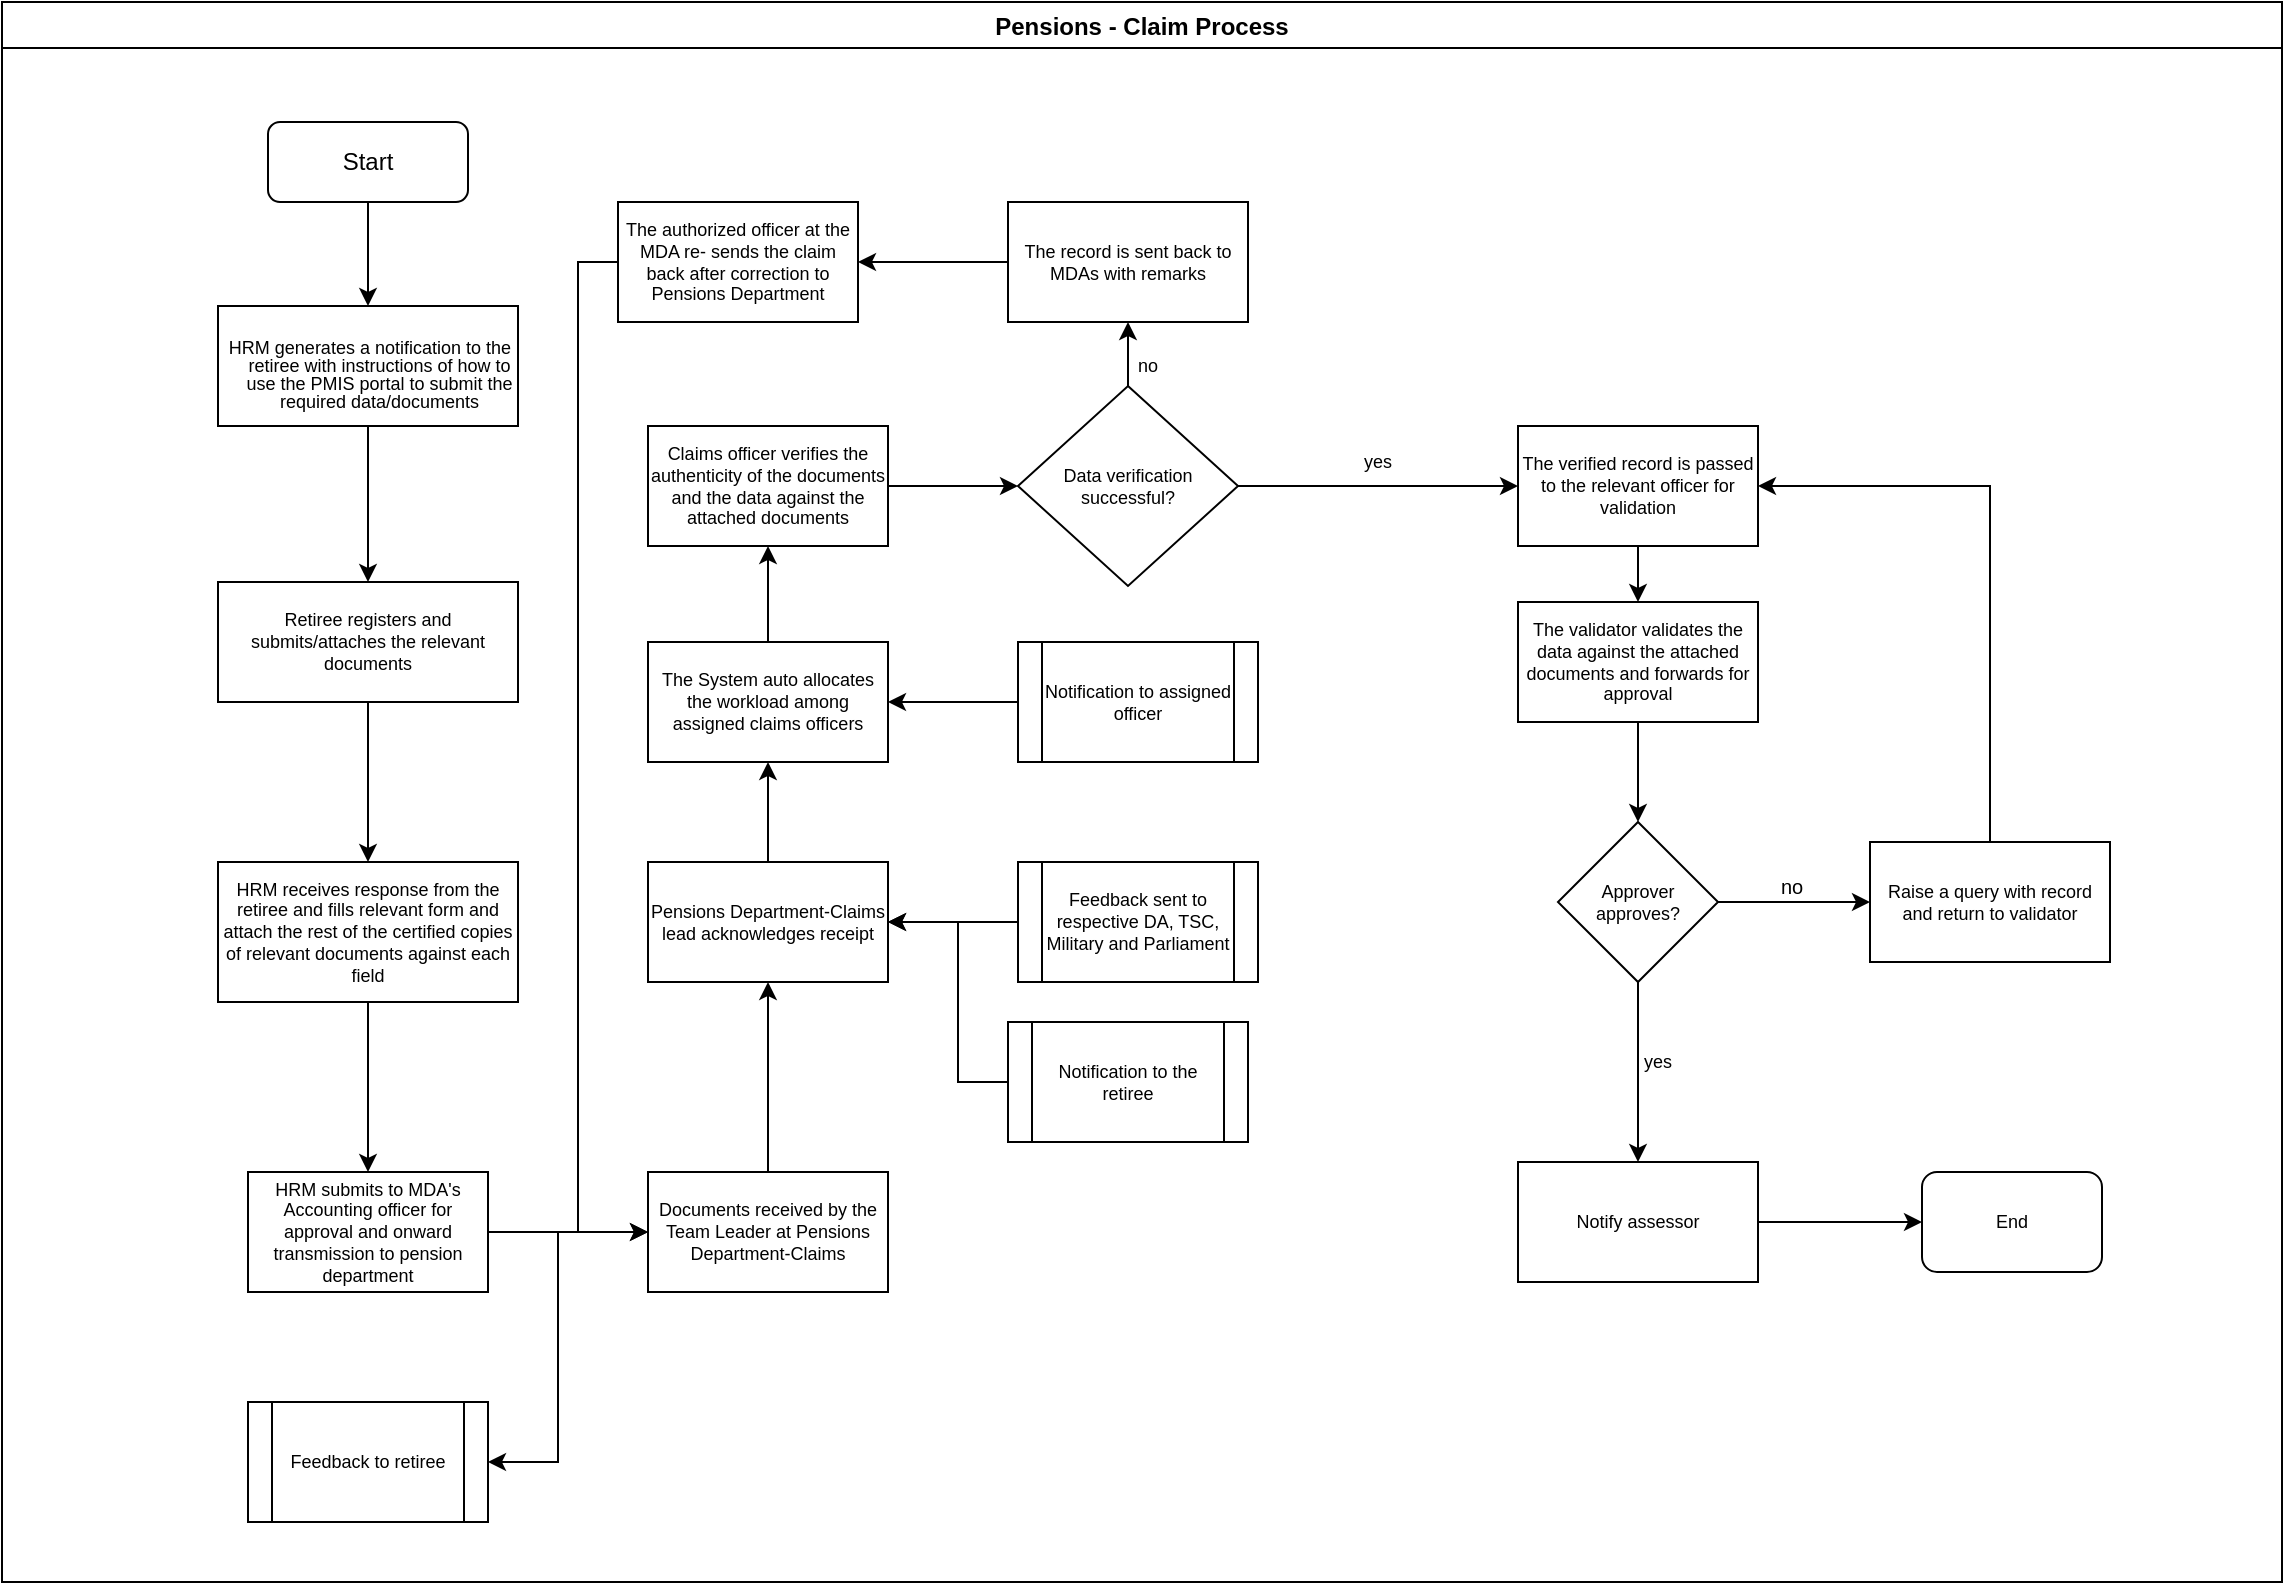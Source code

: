 <mxfile version="13.6.9" type="github">
  <diagram id="S6eaYhO7DILqes8hktr1" name="Page-1">
    <mxGraphModel dx="910" dy="1314" grid="1" gridSize="10" guides="1" tooltips="1" connect="1" arrows="1" fold="1" page="1" pageScale="1" pageWidth="1169" pageHeight="827" math="0" shadow="0">
      <root>
        <mxCell id="0" />
        <mxCell id="1" parent="0" />
        <mxCell id="n_buwFRzEqrQl2vI5yhV-1" value="Pensions - Claim Process" style="swimlane;" parent="1" vertex="1">
          <mxGeometry x="20" y="-10" width="1140" height="790" as="geometry" />
        </mxCell>
        <mxCell id="n_buwFRzEqrQl2vI5yhV-2" value="Start" style="rounded=1;whiteSpace=wrap;html=1;" parent="n_buwFRzEqrQl2vI5yhV-1" vertex="1">
          <mxGeometry x="133" y="60" width="100" height="40" as="geometry" />
        </mxCell>
        <mxCell id="n_buwFRzEqrQl2vI5yhV-3" value="&lt;p style=&quot;margin-left: 0.12in ; text-indent: -0.1in ; margin-bottom: 0in ; line-height: 100% ; font-size: 9px&quot; lang=&quot;en-US&quot;&gt;&lt;font style=&quot;font-size: 9px&quot; face=&quot;Trebuchet MS, Trebuchet MS, sans-serif&quot;&gt;&lt;font style=&quot;font-size: 9px&quot;&gt;HRM generates a notification to the retiree with instructions of how to use the PMIS  portal to submit the required data/documents&lt;/font&gt;&lt;/font&gt;&lt;/p&gt;" style="rounded=0;whiteSpace=wrap;html=1;fontSize=9;" parent="n_buwFRzEqrQl2vI5yhV-1" vertex="1">
          <mxGeometry x="108" y="152" width="150" height="60" as="geometry" />
        </mxCell>
        <mxCell id="n_buwFRzEqrQl2vI5yhV-5" value="" style="edgeStyle=orthogonalEdgeStyle;rounded=0;orthogonalLoop=1;jettySize=auto;html=1;entryX=0.5;entryY=0;entryDx=0;entryDy=0;" parent="n_buwFRzEqrQl2vI5yhV-1" source="n_buwFRzEqrQl2vI5yhV-2" target="n_buwFRzEqrQl2vI5yhV-3" edge="1">
          <mxGeometry relative="1" as="geometry">
            <mxPoint x="178" y="120" as="targetPoint" />
          </mxGeometry>
        </mxCell>
        <mxCell id="n_buwFRzEqrQl2vI5yhV-6" value="Retiree registers and submits/attaches the relevant documents" style="whiteSpace=wrap;html=1;rounded=0;fontSize=9;" parent="n_buwFRzEqrQl2vI5yhV-1" vertex="1">
          <mxGeometry x="108" y="290" width="150" height="60" as="geometry" />
        </mxCell>
        <mxCell id="n_buwFRzEqrQl2vI5yhV-7" value="" style="edgeStyle=orthogonalEdgeStyle;rounded=0;orthogonalLoop=1;jettySize=auto;html=1;fontSize=9;" parent="n_buwFRzEqrQl2vI5yhV-1" source="n_buwFRzEqrQl2vI5yhV-3" target="n_buwFRzEqrQl2vI5yhV-6" edge="1">
          <mxGeometry relative="1" as="geometry" />
        </mxCell>
        <mxCell id="n_buwFRzEqrQl2vI5yhV-17" value="Pensions Department-Claims lead acknowledges receipt" style="whiteSpace=wrap;html=1;rounded=0;fontSize=9;" parent="n_buwFRzEqrQl2vI5yhV-1" vertex="1">
          <mxGeometry x="323" y="430" width="120" height="60" as="geometry" />
        </mxCell>
        <mxCell id="n_buwFRzEqrQl2vI5yhV-19" value="Feedback sent to respective DA, TSC, Military and Parliament" style="shape=process;whiteSpace=wrap;html=1;backgroundOutline=1;fontSize=9;" parent="n_buwFRzEqrQl2vI5yhV-1" vertex="1">
          <mxGeometry x="508" y="430" width="120" height="60" as="geometry" />
        </mxCell>
        <mxCell id="n_buwFRzEqrQl2vI5yhV-21" value="" style="edgeStyle=orthogonalEdgeStyle;rounded=0;orthogonalLoop=1;jettySize=auto;html=1;fontSize=9;entryX=1;entryY=0.5;entryDx=0;entryDy=0;" parent="n_buwFRzEqrQl2vI5yhV-1" source="n_buwFRzEqrQl2vI5yhV-19" target="n_buwFRzEqrQl2vI5yhV-17" edge="1">
          <mxGeometry relative="1" as="geometry">
            <mxPoint x="448" y="460" as="targetPoint" />
          </mxGeometry>
        </mxCell>
        <mxCell id="n_buwFRzEqrQl2vI5yhV-22" value="Feedback to retiree" style="shape=process;whiteSpace=wrap;html=1;backgroundOutline=1;fontSize=9;" parent="n_buwFRzEqrQl2vI5yhV-1" vertex="1">
          <mxGeometry x="123" y="700" width="120" height="60" as="geometry" />
        </mxCell>
        <mxCell id="n_buwFRzEqrQl2vI5yhV-26" value="Notification to assigned officer" style="shape=process;whiteSpace=wrap;html=1;backgroundOutline=1;fontSize=9;" parent="n_buwFRzEqrQl2vI5yhV-1" vertex="1">
          <mxGeometry x="508" y="320" width="120" height="60" as="geometry" />
        </mxCell>
        <mxCell id="n_buwFRzEqrQl2vI5yhV-28" value="Notification to the retiree" style="shape=process;whiteSpace=wrap;html=1;backgroundOutline=1;fontSize=9;" parent="n_buwFRzEqrQl2vI5yhV-1" vertex="1">
          <mxGeometry x="503" y="510" width="120" height="60" as="geometry" />
        </mxCell>
        <mxCell id="n_buwFRzEqrQl2vI5yhV-30" value="" style="edgeStyle=orthogonalEdgeStyle;rounded=0;orthogonalLoop=1;jettySize=auto;html=1;fontSize=9;entryX=1;entryY=0.5;entryDx=0;entryDy=0;" parent="n_buwFRzEqrQl2vI5yhV-1" source="n_buwFRzEqrQl2vI5yhV-28" target="n_buwFRzEqrQl2vI5yhV-17" edge="1">
          <mxGeometry relative="1" as="geometry">
            <mxPoint x="423" y="540" as="targetPoint" />
            <Array as="points">
              <mxPoint x="478" y="540" />
              <mxPoint x="478" y="460" />
            </Array>
          </mxGeometry>
        </mxCell>
        <mxCell id="n_buwFRzEqrQl2vI5yhV-35" value="The verified record is passed to the relevant officer for validation" style="whiteSpace=wrap;html=1;rounded=0;fontSize=9;" parent="n_buwFRzEqrQl2vI5yhV-1" vertex="1">
          <mxGeometry x="758" y="212" width="120" height="60" as="geometry" />
        </mxCell>
        <mxCell id="n_buwFRzEqrQl2vI5yhV-39" value="yes" style="text;html=1;strokeColor=none;fillColor=none;align=center;verticalAlign=middle;whiteSpace=wrap;rounded=0;fontSize=9;" parent="n_buwFRzEqrQl2vI5yhV-1" vertex="1">
          <mxGeometry x="668" y="220" width="40" height="20" as="geometry" />
        </mxCell>
        <mxCell id="n_buwFRzEqrQl2vI5yhV-42" value="no" style="text;html=1;strokeColor=none;fillColor=none;align=center;verticalAlign=middle;whiteSpace=wrap;rounded=0;fontSize=9;" parent="n_buwFRzEqrQl2vI5yhV-1" vertex="1">
          <mxGeometry x="553" y="172" width="40" height="20" as="geometry" />
        </mxCell>
        <mxCell id="n_buwFRzEqrQl2vI5yhV-43" value="The record is sent back to MDAs with remarks" style="whiteSpace=wrap;html=1;rounded=0;fontSize=9;" parent="n_buwFRzEqrQl2vI5yhV-1" vertex="1">
          <mxGeometry x="503" y="100" width="120" height="60" as="geometry" />
        </mxCell>
        <mxCell id="n_buwFRzEqrQl2vI5yhV-31" value="Claims officer verifies the authenticity of the documents and the data against the attached documents" style="whiteSpace=wrap;html=1;rounded=0;fontSize=9;" parent="n_buwFRzEqrQl2vI5yhV-1" vertex="1">
          <mxGeometry x="323" y="212" width="120" height="60" as="geometry" />
        </mxCell>
        <mxCell id="n_buwFRzEqrQl2vI5yhV-33" value="Data verification successful?" style="rhombus;whiteSpace=wrap;html=1;rounded=0;fontSize=9;" parent="n_buwFRzEqrQl2vI5yhV-1" vertex="1">
          <mxGeometry x="508" y="192" width="110" height="100" as="geometry" />
        </mxCell>
        <mxCell id="n_buwFRzEqrQl2vI5yhV-34" value="" style="edgeStyle=orthogonalEdgeStyle;rounded=0;orthogonalLoop=1;jettySize=auto;html=1;fontSize=9;" parent="n_buwFRzEqrQl2vI5yhV-1" source="n_buwFRzEqrQl2vI5yhV-31" target="n_buwFRzEqrQl2vI5yhV-33" edge="1">
          <mxGeometry relative="1" as="geometry" />
        </mxCell>
        <mxCell id="n_buwFRzEqrQl2vI5yhV-36" value="" style="edgeStyle=orthogonalEdgeStyle;rounded=0;orthogonalLoop=1;jettySize=auto;html=1;fontSize=9;" parent="n_buwFRzEqrQl2vI5yhV-1" source="n_buwFRzEqrQl2vI5yhV-33" target="n_buwFRzEqrQl2vI5yhV-35" edge="1">
          <mxGeometry relative="1" as="geometry" />
        </mxCell>
        <mxCell id="n_buwFRzEqrQl2vI5yhV-44" value="" style="edgeStyle=orthogonalEdgeStyle;rounded=0;orthogonalLoop=1;jettySize=auto;html=1;fontSize=9;" parent="n_buwFRzEqrQl2vI5yhV-1" source="n_buwFRzEqrQl2vI5yhV-33" target="n_buwFRzEqrQl2vI5yhV-43" edge="1">
          <mxGeometry relative="1" as="geometry" />
        </mxCell>
        <mxCell id="n_buwFRzEqrQl2vI5yhV-54" value="Approver approves?" style="rhombus;whiteSpace=wrap;html=1;fontSize=9;" parent="n_buwFRzEqrQl2vI5yhV-1" vertex="1">
          <mxGeometry x="778" y="410" width="80" height="80" as="geometry" />
        </mxCell>
        <mxCell id="n_buwFRzEqrQl2vI5yhV-57" value="End" style="rounded=1;whiteSpace=wrap;html=1;fontSize=9;" parent="n_buwFRzEqrQl2vI5yhV-1" vertex="1">
          <mxGeometry x="960" y="585" width="90" height="50" as="geometry" />
        </mxCell>
        <mxCell id="n_buwFRzEqrQl2vI5yhV-60" value="yes" style="text;html=1;strokeColor=none;fillColor=none;align=center;verticalAlign=middle;whiteSpace=wrap;rounded=0;fontSize=9;" parent="n_buwFRzEqrQl2vI5yhV-1" vertex="1">
          <mxGeometry x="808" y="520" width="40" height="20" as="geometry" />
        </mxCell>
        <mxCell id="n_buwFRzEqrQl2vI5yhV-24" value="The System auto allocates the workload among assigned claims officers" style="whiteSpace=wrap;html=1;rounded=0;fontSize=9;" parent="n_buwFRzEqrQl2vI5yhV-1" vertex="1">
          <mxGeometry x="323" y="320" width="120" height="60" as="geometry" />
        </mxCell>
        <mxCell id="n_buwFRzEqrQl2vI5yhV-25" value="" style="edgeStyle=orthogonalEdgeStyle;rounded=0;orthogonalLoop=1;jettySize=auto;html=1;fontSize=9;" parent="n_buwFRzEqrQl2vI5yhV-1" source="n_buwFRzEqrQl2vI5yhV-17" target="n_buwFRzEqrQl2vI5yhV-24" edge="1">
          <mxGeometry relative="1" as="geometry" />
        </mxCell>
        <mxCell id="n_buwFRzEqrQl2vI5yhV-27" value="" style="edgeStyle=orthogonalEdgeStyle;rounded=0;orthogonalLoop=1;jettySize=auto;html=1;fontSize=9;" parent="n_buwFRzEqrQl2vI5yhV-1" source="n_buwFRzEqrQl2vI5yhV-26" target="n_buwFRzEqrQl2vI5yhV-24" edge="1">
          <mxGeometry relative="1" as="geometry" />
        </mxCell>
        <mxCell id="n_buwFRzEqrQl2vI5yhV-32" value="" style="edgeStyle=orthogonalEdgeStyle;rounded=0;orthogonalLoop=1;jettySize=auto;html=1;fontSize=9;" parent="n_buwFRzEqrQl2vI5yhV-1" source="n_buwFRzEqrQl2vI5yhV-24" target="n_buwFRzEqrQl2vI5yhV-31" edge="1">
          <mxGeometry relative="1" as="geometry" />
        </mxCell>
        <mxCell id="n_buwFRzEqrQl2vI5yhV-50" value="The validator validates the data against the attached documents and forwards for approval" style="whiteSpace=wrap;html=1;rounded=0;fontSize=9;" parent="n_buwFRzEqrQl2vI5yhV-1" vertex="1">
          <mxGeometry x="758" y="300" width="120" height="60" as="geometry" />
        </mxCell>
        <mxCell id="n_buwFRzEqrQl2vI5yhV-51" value="" style="edgeStyle=orthogonalEdgeStyle;rounded=0;orthogonalLoop=1;jettySize=auto;html=1;fontSize=9;" parent="n_buwFRzEqrQl2vI5yhV-1" source="n_buwFRzEqrQl2vI5yhV-35" target="n_buwFRzEqrQl2vI5yhV-50" edge="1">
          <mxGeometry relative="1" as="geometry" />
        </mxCell>
        <mxCell id="n_buwFRzEqrQl2vI5yhV-53" value="" style="edgeStyle=orthogonalEdgeStyle;rounded=0;orthogonalLoop=1;jettySize=auto;html=1;fontSize=9;entryX=0.5;entryY=0;entryDx=0;entryDy=0;" parent="n_buwFRzEqrQl2vI5yhV-1" source="n_buwFRzEqrQl2vI5yhV-50" target="n_buwFRzEqrQl2vI5yhV-54" edge="1">
          <mxGeometry relative="1" as="geometry">
            <mxPoint x="768" y="420" as="targetPoint" />
          </mxGeometry>
        </mxCell>
        <mxCell id="mf2wzMAEOTDJ4CPzQKaC-1" value="no" style="text;html=1;strokeColor=none;fillColor=none;align=center;verticalAlign=middle;whiteSpace=wrap;rounded=0;fontSize=10;" vertex="1" parent="n_buwFRzEqrQl2vI5yhV-1">
          <mxGeometry x="875" y="432" width="40" height="20" as="geometry" />
        </mxCell>
        <mxCell id="n_buwFRzEqrQl2vI5yhV-11" value="" style="edgeStyle=orthogonalEdgeStyle;rounded=0;orthogonalLoop=1;jettySize=auto;html=1;fontSize=9;" parent="1" source="n_buwFRzEqrQl2vI5yhV-8" target="n_buwFRzEqrQl2vI5yhV-10" edge="1">
          <mxGeometry relative="1" as="geometry" />
        </mxCell>
        <mxCell id="n_buwFRzEqrQl2vI5yhV-8" value="HRM receives response from the retiree and fills relevant form and attach the rest of the certified copies of relevant documents against each field" style="whiteSpace=wrap;html=1;rounded=0;fontSize=9;" parent="1" vertex="1">
          <mxGeometry x="128" y="420" width="150" height="70" as="geometry" />
        </mxCell>
        <mxCell id="n_buwFRzEqrQl2vI5yhV-9" value="" style="edgeStyle=orthogonalEdgeStyle;rounded=0;orthogonalLoop=1;jettySize=auto;html=1;fontSize=9;" parent="1" source="n_buwFRzEqrQl2vI5yhV-6" target="n_buwFRzEqrQl2vI5yhV-8" edge="1">
          <mxGeometry relative="1" as="geometry" />
        </mxCell>
        <mxCell id="n_buwFRzEqrQl2vI5yhV-16" value="" style="edgeStyle=orthogonalEdgeStyle;rounded=0;orthogonalLoop=1;jettySize=auto;html=1;fontSize=9;" parent="1" source="n_buwFRzEqrQl2vI5yhV-10" target="n_buwFRzEqrQl2vI5yhV-15" edge="1">
          <mxGeometry relative="1" as="geometry" />
        </mxCell>
        <mxCell id="n_buwFRzEqrQl2vI5yhV-10" value="HRM submits to MDA&#39;s Accounting officer for approval and onward transmission to pension department" style="whiteSpace=wrap;html=1;rounded=0;fontSize=9;" parent="1" vertex="1">
          <mxGeometry x="143" y="575" width="120" height="60" as="geometry" />
        </mxCell>
        <mxCell id="n_buwFRzEqrQl2vI5yhV-18" value="" style="edgeStyle=orthogonalEdgeStyle;rounded=0;orthogonalLoop=1;jettySize=auto;html=1;fontSize=9;" parent="1" source="n_buwFRzEqrQl2vI5yhV-15" target="n_buwFRzEqrQl2vI5yhV-17" edge="1">
          <mxGeometry relative="1" as="geometry" />
        </mxCell>
        <mxCell id="n_buwFRzEqrQl2vI5yhV-15" value="Documents received by the Team Leader at Pensions Department-Claims" style="whiteSpace=wrap;html=1;rounded=0;fontSize=9;" parent="1" vertex="1">
          <mxGeometry x="343" y="575" width="120" height="60" as="geometry" />
        </mxCell>
        <mxCell id="n_buwFRzEqrQl2vI5yhV-23" value="" style="edgeStyle=orthogonalEdgeStyle;rounded=0;orthogonalLoop=1;jettySize=auto;html=1;fontSize=9;exitX=1;exitY=0.5;exitDx=0;exitDy=0;entryX=1;entryY=0.5;entryDx=0;entryDy=0;" parent="1" source="n_buwFRzEqrQl2vI5yhV-10" target="n_buwFRzEqrQl2vI5yhV-22" edge="1">
          <mxGeometry relative="1" as="geometry">
            <mxPoint x="338" y="740" as="targetPoint" />
            <Array as="points">
              <mxPoint x="298" y="605" />
              <mxPoint x="298" y="720" />
            </Array>
          </mxGeometry>
        </mxCell>
        <mxCell id="n_buwFRzEqrQl2vI5yhV-48" value="" style="edgeStyle=orthogonalEdgeStyle;rounded=0;orthogonalLoop=1;jettySize=auto;html=1;fontSize=9;entryX=0;entryY=0.5;entryDx=0;entryDy=0;exitX=0;exitY=0.5;exitDx=0;exitDy=0;" parent="1" source="n_buwFRzEqrQl2vI5yhV-45" target="n_buwFRzEqrQl2vI5yhV-15" edge="1">
          <mxGeometry relative="1" as="geometry">
            <mxPoint x="248" y="90" as="targetPoint" />
            <Array as="points">
              <mxPoint x="308" y="120" />
              <mxPoint x="308" y="605" />
            </Array>
          </mxGeometry>
        </mxCell>
        <mxCell id="n_buwFRzEqrQl2vI5yhV-45" value="The authorized officer at the MDA re- sends the claim back after correction to Pensions Department" style="whiteSpace=wrap;html=1;rounded=0;fontSize=9;" parent="1" vertex="1">
          <mxGeometry x="328" y="90" width="120" height="60" as="geometry" />
        </mxCell>
        <mxCell id="n_buwFRzEqrQl2vI5yhV-46" value="" style="edgeStyle=orthogonalEdgeStyle;rounded=0;orthogonalLoop=1;jettySize=auto;html=1;fontSize=9;" parent="1" source="n_buwFRzEqrQl2vI5yhV-43" target="n_buwFRzEqrQl2vI5yhV-45" edge="1">
          <mxGeometry relative="1" as="geometry" />
        </mxCell>
        <mxCell id="n_buwFRzEqrQl2vI5yhV-59" value="" style="edgeStyle=orthogonalEdgeStyle;rounded=0;orthogonalLoop=1;jettySize=auto;html=1;fontSize=9;entryX=0;entryY=0.5;entryDx=0;entryDy=0;" parent="1" source="n_buwFRzEqrQl2vI5yhV-55" target="n_buwFRzEqrQl2vI5yhV-57" edge="1">
          <mxGeometry relative="1" as="geometry">
            <mxPoint x="978" y="600" as="targetPoint" />
          </mxGeometry>
        </mxCell>
        <mxCell id="n_buwFRzEqrQl2vI5yhV-55" value="Notify assessor" style="whiteSpace=wrap;html=1;fontSize=9;" parent="1" vertex="1">
          <mxGeometry x="778" y="570" width="120" height="60" as="geometry" />
        </mxCell>
        <mxCell id="n_buwFRzEqrQl2vI5yhV-56" value="" style="edgeStyle=orthogonalEdgeStyle;rounded=0;orthogonalLoop=1;jettySize=auto;html=1;fontSize=9;" parent="1" source="n_buwFRzEqrQl2vI5yhV-54" target="n_buwFRzEqrQl2vI5yhV-55" edge="1">
          <mxGeometry relative="1" as="geometry" />
        </mxCell>
        <mxCell id="n_buwFRzEqrQl2vI5yhV-67" value="" style="edgeStyle=orthogonalEdgeStyle;rounded=0;orthogonalLoop=1;jettySize=auto;html=1;fontSize=9;entryX=1;entryY=0.5;entryDx=0;entryDy=0;exitX=0.5;exitY=0;exitDx=0;exitDy=0;" parent="1" source="n_buwFRzEqrQl2vI5yhV-61" target="n_buwFRzEqrQl2vI5yhV-35" edge="1">
          <mxGeometry relative="1" as="geometry">
            <mxPoint x="998" y="330" as="targetPoint" />
            <Array as="points">
              <mxPoint x="1014" y="232" />
            </Array>
          </mxGeometry>
        </mxCell>
        <mxCell id="n_buwFRzEqrQl2vI5yhV-61" value="Raise a query with record and return to validator" style="whiteSpace=wrap;html=1;fontSize=9;" parent="1" vertex="1">
          <mxGeometry x="954" y="410" width="120" height="60" as="geometry" />
        </mxCell>
        <mxCell id="n_buwFRzEqrQl2vI5yhV-62" value="" style="edgeStyle=orthogonalEdgeStyle;rounded=0;orthogonalLoop=1;jettySize=auto;html=1;fontSize=9;" parent="1" source="n_buwFRzEqrQl2vI5yhV-54" target="n_buwFRzEqrQl2vI5yhV-61" edge="1">
          <mxGeometry relative="1" as="geometry" />
        </mxCell>
      </root>
    </mxGraphModel>
  </diagram>
</mxfile>
